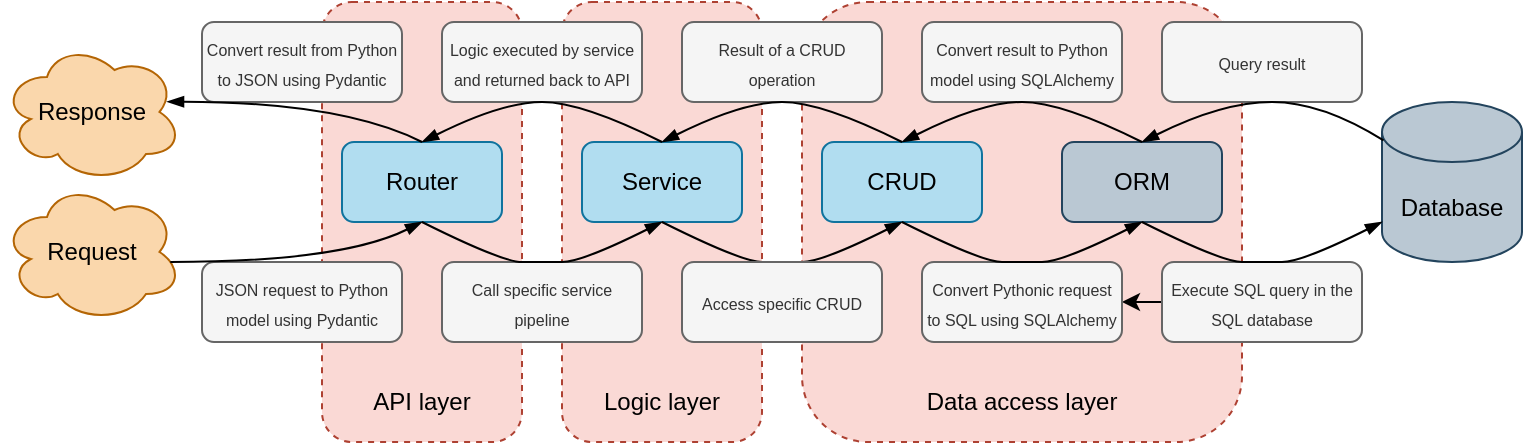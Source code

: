 <mxfile version="13.9.9" type="device"><diagram id="I-ExVmrwjGzTbSYAwwjQ" name="Page-1"><mxGraphModel dx="749" dy="556" grid="1" gridSize="10" guides="1" tooltips="1" connect="1" arrows="1" fold="1" page="1" pageScale="1" pageWidth="827" pageHeight="1169" math="0" shadow="0"><root><mxCell id="0"/><mxCell id="1" parent="0"/><mxCell id="JYKitDfpkqSQy2XWoiuc-42" value="" style="whiteSpace=wrap;html=1;shadow=0;glass=0;dashed=1;fillColor=#fad9d5;rounded=1;strokeColor=#ae4132;" parent="1" vertex="1"><mxGeometry x="430" y="90" width="220" height="220" as="geometry"/></mxCell><mxCell id="YMwQ4H_UPBCfzLO9p-Gg-1" value="" style="edgeStyle=orthogonalEdgeStyle;curved=1;rounded=0;orthogonalLoop=1;jettySize=auto;html=1;" parent="1" source="JYKitDfpkqSQy2XWoiuc-32" target="JYKitDfpkqSQy2XWoiuc-31" edge="1"><mxGeometry relative="1" as="geometry"/></mxCell><mxCell id="JYKitDfpkqSQy2XWoiuc-32" value="&lt;font style=&quot;font-size: 8px&quot;&gt;Execute SQL query in the SQL database&lt;/font&gt;" style="text;html=1;strokeColor=#666666;fillColor=#f5f5f5;align=center;verticalAlign=middle;whiteSpace=wrap;fontColor=#333333;rounded=1;" parent="1" vertex="1"><mxGeometry x="610" y="220" width="100" height="40" as="geometry"/></mxCell><mxCell id="JYKitDfpkqSQy2XWoiuc-33" value="&lt;span style=&quot;font-size: 8px&quot;&gt;Query result&lt;/span&gt;" style="text;html=1;strokeColor=#666666;fillColor=#f5f5f5;align=center;verticalAlign=middle;whiteSpace=wrap;fontColor=#333333;rounded=1;" parent="1" vertex="1"><mxGeometry x="610" y="100" width="100" height="40" as="geometry"/></mxCell><mxCell id="JYKitDfpkqSQy2XWoiuc-41" value="" style="whiteSpace=wrap;html=1;shadow=0;glass=0;dashed=1;fillColor=#fad9d5;rounded=1;strokeColor=#ae4132;" parent="1" vertex="1"><mxGeometry x="310" y="90" width="100" height="220" as="geometry"/></mxCell><mxCell id="JYKitDfpkqSQy2XWoiuc-39" value="" style="whiteSpace=wrap;html=1;shadow=0;glass=0;dashed=1;fillColor=#fad9d5;rounded=1;strokeColor=#ae4132;" parent="1" vertex="1"><mxGeometry x="190" y="90" width="100" height="220" as="geometry"/></mxCell><mxCell id="JYKitDfpkqSQy2XWoiuc-1" value="Router" style="whiteSpace=wrap;html=1;rounded=1;fillColor=#b1ddf0;strokeColor=#10739e;" parent="1" vertex="1"><mxGeometry x="200" y="160" width="80" height="40" as="geometry"/></mxCell><mxCell id="JYKitDfpkqSQy2XWoiuc-3" value="Service" style="whiteSpace=wrap;html=1;rounded=1;fillColor=#b1ddf0;strokeColor=#10739e;" parent="1" vertex="1"><mxGeometry x="320" y="160" width="80" height="40" as="geometry"/></mxCell><mxCell id="JYKitDfpkqSQy2XWoiuc-4" value="CRUD" style="whiteSpace=wrap;html=1;rounded=1;fillColor=#b1ddf0;strokeColor=#10739e;" parent="1" vertex="1"><mxGeometry x="440" y="160" width="80" height="40" as="geometry"/></mxCell><mxCell id="JYKitDfpkqSQy2XWoiuc-5" value="ORM" style="whiteSpace=wrap;html=1;rounded=1;fillColor=#bac8d3;strokeColor=#23445d;" parent="1" vertex="1"><mxGeometry x="560" y="160" width="80" height="40" as="geometry"/></mxCell><mxCell id="JYKitDfpkqSQy2XWoiuc-7" value="Database" style="shape=cylinder3;whiteSpace=wrap;html=1;boundedLbl=1;backgroundOutline=1;size=15;rounded=1;fillColor=#bac8d3;strokeColor=#23445d;" parent="1" vertex="1"><mxGeometry x="720" y="140" width="70" height="80" as="geometry"/></mxCell><mxCell id="JYKitDfpkqSQy2XWoiuc-16" value="Request" style="ellipse;shape=cloud;whiteSpace=wrap;html=1;rounded=1;fillColor=#fad7ac;strokeColor=#b46504;" parent="1" vertex="1"><mxGeometry x="30" y="180" width="90" height="70" as="geometry"/></mxCell><mxCell id="JYKitDfpkqSQy2XWoiuc-19" value="" style="endArrow=blockThin;html=1;endFill=1;exitX=0.5;exitY=1;exitDx=0;exitDy=0;entryX=0.5;entryY=1;entryDx=0;entryDy=0;curved=1;" parent="1" source="JYKitDfpkqSQy2XWoiuc-3" target="JYKitDfpkqSQy2XWoiuc-4" edge="1"><mxGeometry width="50" height="50" relative="1" as="geometry"><mxPoint x="370" y="210" as="sourcePoint"/><mxPoint x="480" y="210" as="targetPoint"/><Array as="points"><mxPoint x="400" y="220"/><mxPoint x="420" y="220"/><mxPoint x="440" y="220"/></Array></mxGeometry></mxCell><mxCell id="JYKitDfpkqSQy2XWoiuc-27" value="Response" style="ellipse;shape=cloud;whiteSpace=wrap;html=1;rounded=1;fillColor=#fad7ac;strokeColor=#b46504;" parent="1" vertex="1"><mxGeometry x="30" y="110" width="90" height="70" as="geometry"/></mxCell><mxCell id="JYKitDfpkqSQy2XWoiuc-28" value="&lt;font style=&quot;font-size: 8px&quot;&gt;JSON request to Python model using Pydantic&lt;/font&gt;" style="text;html=1;strokeColor=#666666;fillColor=#f5f5f5;align=center;verticalAlign=middle;whiteSpace=wrap;fontColor=#333333;rounded=1;" parent="1" vertex="1"><mxGeometry x="130" y="220" width="100" height="40" as="geometry"/></mxCell><mxCell id="JYKitDfpkqSQy2XWoiuc-29" value="&lt;font style=&quot;font-size: 8px&quot;&gt;Call specific service pipeline&lt;/font&gt;" style="text;html=1;strokeColor=#666666;fillColor=#f5f5f5;align=center;verticalAlign=middle;whiteSpace=wrap;fontColor=#333333;rounded=1;" parent="1" vertex="1"><mxGeometry x="250" y="220" width="100" height="40" as="geometry"/></mxCell><mxCell id="JYKitDfpkqSQy2XWoiuc-30" value="&lt;font style=&quot;font-size: 8px&quot;&gt;Access specific CRUD&lt;/font&gt;" style="text;html=1;strokeColor=#666666;fillColor=#f5f5f5;align=center;verticalAlign=middle;whiteSpace=wrap;fontColor=#333333;rounded=1;" parent="1" vertex="1"><mxGeometry x="370" y="220" width="100" height="40" as="geometry"/></mxCell><mxCell id="JYKitDfpkqSQy2XWoiuc-31" value="&lt;font style=&quot;font-size: 8px&quot;&gt;Convert Pythonic request to SQL using SQLAlchemy&lt;/font&gt;" style="text;html=1;strokeColor=#666666;fillColor=#f5f5f5;align=center;verticalAlign=middle;whiteSpace=wrap;fontColor=#333333;rounded=1;" parent="1" vertex="1"><mxGeometry x="490" y="220" width="100" height="40" as="geometry"/></mxCell><mxCell id="JYKitDfpkqSQy2XWoiuc-34" value="&lt;span style=&quot;font-size: 8px&quot;&gt;Convert result to Python model&amp;nbsp;&lt;/span&gt;&lt;span style=&quot;font-size: 8px&quot;&gt;using&lt;/span&gt;&lt;span style=&quot;font-size: 8px&quot;&gt;&amp;nbsp;SQLAlchemy&lt;/span&gt;" style="text;html=1;strokeColor=#666666;fillColor=#f5f5f5;align=center;verticalAlign=middle;whiteSpace=wrap;fontColor=#333333;rounded=1;" parent="1" vertex="1"><mxGeometry x="490" y="100" width="100" height="40" as="geometry"/></mxCell><mxCell id="JYKitDfpkqSQy2XWoiuc-35" value="&lt;span style=&quot;font-size: 8px&quot;&gt;Result of a CRUD operation&lt;/span&gt;" style="text;html=1;strokeColor=#666666;fillColor=#f5f5f5;align=center;verticalAlign=middle;whiteSpace=wrap;fontColor=#333333;rounded=1;" parent="1" vertex="1"><mxGeometry x="370" y="100" width="100" height="40" as="geometry"/></mxCell><mxCell id="JYKitDfpkqSQy2XWoiuc-37" value="&lt;span style=&quot;font-size: 8px&quot;&gt;Convert result from Python to JSON using Pydantic&lt;/span&gt;" style="text;html=1;strokeColor=#666666;fillColor=#f5f5f5;align=center;verticalAlign=middle;whiteSpace=wrap;fontColor=#333333;rounded=1;" parent="1" vertex="1"><mxGeometry x="130" y="100" width="100" height="40" as="geometry"/></mxCell><mxCell id="JYKitDfpkqSQy2XWoiuc-36" value="&lt;span style=&quot;font-size: 8px&quot;&gt;Logic executed by service and returned back to API&lt;/span&gt;" style="text;html=1;strokeColor=#666666;align=center;verticalAlign=middle;whiteSpace=wrap;fillColor=#f5f5f5;fontColor=#333333;rounded=1;" parent="1" vertex="1"><mxGeometry x="250" y="100" width="100" height="40" as="geometry"/></mxCell><mxCell id="JYKitDfpkqSQy2XWoiuc-26" value="" style="endArrow=blockThin;html=1;endFill=1;exitX=0.5;exitY=0;exitDx=0;exitDy=0;entryX=0.917;entryY=0.427;entryDx=0;entryDy=0;entryPerimeter=0;curved=1;" parent="1" source="JYKitDfpkqSQy2XWoiuc-1" target="JYKitDfpkqSQy2XWoiuc-27" edge="1"><mxGeometry width="50" height="50" relative="1" as="geometry"><mxPoint x="240" y="150" as="sourcePoint"/><mxPoint x="180" y="130" as="targetPoint"/><Array as="points"><mxPoint x="200" y="140"/></Array></mxGeometry></mxCell><mxCell id="JYKitDfpkqSQy2XWoiuc-17" value="" style="endArrow=blockThin;html=1;endFill=1;exitX=0.935;exitY=0.572;exitDx=0;exitDy=0;exitPerimeter=0;entryX=0.5;entryY=1;entryDx=0;entryDy=0;curved=1;" parent="1" source="JYKitDfpkqSQy2XWoiuc-16" target="JYKitDfpkqSQy2XWoiuc-1" edge="1"><mxGeometry width="50" height="50" relative="1" as="geometry"><mxPoint x="340" y="200" as="sourcePoint"/><mxPoint x="240" y="225" as="targetPoint"/><Array as="points"><mxPoint x="200" y="220"/></Array></mxGeometry></mxCell><mxCell id="JYKitDfpkqSQy2XWoiuc-18" value="" style="endArrow=blockThin;html=1;endFill=1;exitX=0.5;exitY=1;exitDx=0;exitDy=0;entryX=0.5;entryY=1;entryDx=0;entryDy=0;curved=1;" parent="1" source="JYKitDfpkqSQy2XWoiuc-1" target="JYKitDfpkqSQy2XWoiuc-3" edge="1"><mxGeometry width="50" height="50" relative="1" as="geometry"><mxPoint x="300" y="200" as="sourcePoint"/><mxPoint x="340" y="200" as="targetPoint"/><Array as="points"><mxPoint x="280" y="220"/><mxPoint x="300" y="220"/><mxPoint x="320" y="220"/></Array></mxGeometry></mxCell><mxCell id="JYKitDfpkqSQy2XWoiuc-25" value="" style="endArrow=blockThin;html=1;endFill=1;exitX=0.5;exitY=0;exitDx=0;exitDy=0;entryX=0.5;entryY=0;entryDx=0;entryDy=0;curved=1;" parent="1" source="JYKitDfpkqSQy2XWoiuc-3" target="JYKitDfpkqSQy2XWoiuc-1" edge="1"><mxGeometry width="50" height="50" relative="1" as="geometry"><mxPoint x="360" y="150" as="sourcePoint"/><mxPoint x="240" y="150" as="targetPoint"/><Array as="points"><mxPoint x="320" y="140"/><mxPoint x="280" y="140"/></Array></mxGeometry></mxCell><mxCell id="JYKitDfpkqSQy2XWoiuc-24" value="" style="endArrow=blockThin;html=1;endFill=1;exitX=0.5;exitY=0;exitDx=0;exitDy=0;entryX=0.5;entryY=0;entryDx=0;entryDy=0;curved=1;" parent="1" source="JYKitDfpkqSQy2XWoiuc-4" target="JYKitDfpkqSQy2XWoiuc-3" edge="1"><mxGeometry width="50" height="50" relative="1" as="geometry"><mxPoint x="480" y="150" as="sourcePoint"/><mxPoint x="360" y="150" as="targetPoint"/><Array as="points"><mxPoint x="440" y="140"/><mxPoint x="400" y="140"/></Array></mxGeometry></mxCell><mxCell id="JYKitDfpkqSQy2XWoiuc-23" value="" style="endArrow=blockThin;html=1;endFill=1;exitX=0.5;exitY=0;exitDx=0;exitDy=0;entryX=0.5;entryY=0;entryDx=0;entryDy=0;curved=1;" parent="1" source="JYKitDfpkqSQy2XWoiuc-5" target="JYKitDfpkqSQy2XWoiuc-4" edge="1"><mxGeometry width="50" height="50" relative="1" as="geometry"><mxPoint x="520" y="170" as="sourcePoint"/><mxPoint x="560" y="170" as="targetPoint"/><Array as="points"><mxPoint x="560" y="140"/><mxPoint x="520" y="140"/></Array></mxGeometry></mxCell><mxCell id="JYKitDfpkqSQy2XWoiuc-20" value="" style="endArrow=blockThin;html=1;endFill=1;exitX=0.5;exitY=1;exitDx=0;exitDy=0;entryX=0.5;entryY=1;entryDx=0;entryDy=0;curved=1;" parent="1" source="JYKitDfpkqSQy2XWoiuc-4" target="JYKitDfpkqSQy2XWoiuc-5" edge="1"><mxGeometry width="50" height="50" relative="1" as="geometry"><mxPoint x="490" y="210" as="sourcePoint"/><mxPoint x="590" y="210" as="targetPoint"/><Array as="points"><mxPoint x="520" y="220"/><mxPoint x="540" y="220"/><mxPoint x="560" y="220"/></Array></mxGeometry></mxCell><mxCell id="JYKitDfpkqSQy2XWoiuc-21" value="" style="endArrow=blockThin;html=1;endFill=1;exitX=0.5;exitY=1;exitDx=0;exitDy=0;entryX=0;entryY=0.75;entryDx=0;entryDy=0;entryPerimeter=0;curved=1;" parent="1" source="JYKitDfpkqSQy2XWoiuc-5" target="JYKitDfpkqSQy2XWoiuc-7" edge="1"><mxGeometry width="50" height="50" relative="1" as="geometry"><mxPoint x="610" y="210" as="sourcePoint"/><mxPoint x="710" y="210" as="targetPoint"/><Array as="points"><mxPoint x="640" y="220"/><mxPoint x="660" y="220"/><mxPoint x="680" y="220"/></Array></mxGeometry></mxCell><mxCell id="JYKitDfpkqSQy2XWoiuc-22" value="" style="endArrow=blockThin;html=1;endFill=1;exitX=0.011;exitY=0.24;exitDx=0;exitDy=0;exitPerimeter=0;entryX=0.5;entryY=0;entryDx=0;entryDy=0;curved=1;" parent="1" source="JYKitDfpkqSQy2XWoiuc-7" target="JYKitDfpkqSQy2XWoiuc-5" edge="1"><mxGeometry width="50" height="50" relative="1" as="geometry"><mxPoint x="530" y="160" as="sourcePoint"/><mxPoint x="570" y="160" as="targetPoint"/><Array as="points"><mxPoint x="690" y="140"/><mxPoint x="640" y="140"/></Array></mxGeometry></mxCell><mxCell id="JYKitDfpkqSQy2XWoiuc-43" value="API layer" style="text;html=1;strokeColor=none;fillColor=none;align=center;verticalAlign=middle;whiteSpace=wrap;shadow=0;glass=0;dashed=1;rounded=1;" parent="1" vertex="1"><mxGeometry x="190" y="280" width="100" height="20" as="geometry"/></mxCell><mxCell id="JYKitDfpkqSQy2XWoiuc-44" value="Logic layer" style="text;html=1;strokeColor=none;fillColor=none;align=center;verticalAlign=middle;whiteSpace=wrap;shadow=0;glass=0;dashed=1;rounded=1;" parent="1" vertex="1"><mxGeometry x="310" y="280" width="100" height="20" as="geometry"/></mxCell><mxCell id="JYKitDfpkqSQy2XWoiuc-45" value="Data access layer" style="text;html=1;strokeColor=none;fillColor=none;align=center;verticalAlign=middle;whiteSpace=wrap;shadow=0;glass=0;dashed=1;rounded=1;" parent="1" vertex="1"><mxGeometry x="430" y="280" width="220" height="20" as="geometry"/></mxCell></root></mxGraphModel></diagram></mxfile>